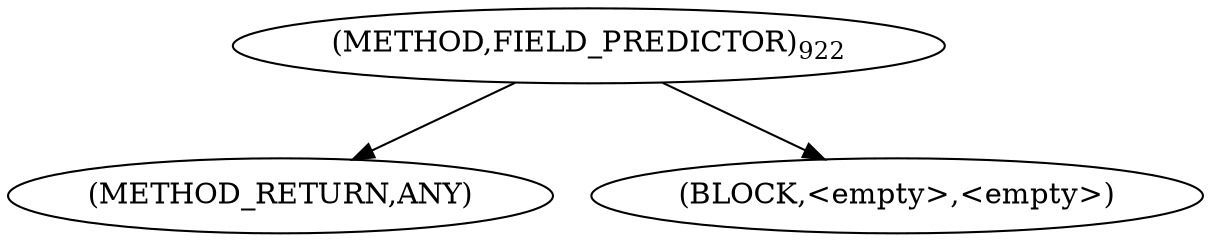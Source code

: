 digraph "FIELD_PREDICTOR" {  
"100513" [label = <(METHOD,FIELD_PREDICTOR)<SUB>922</SUB>> ]
"100514" [label = <(METHOD_RETURN,ANY)> ]
"100515" [label = <(BLOCK,&lt;empty&gt;,&lt;empty&gt;)> ]
  "100513" -> "100514" 
  "100513" -> "100515" 
}
